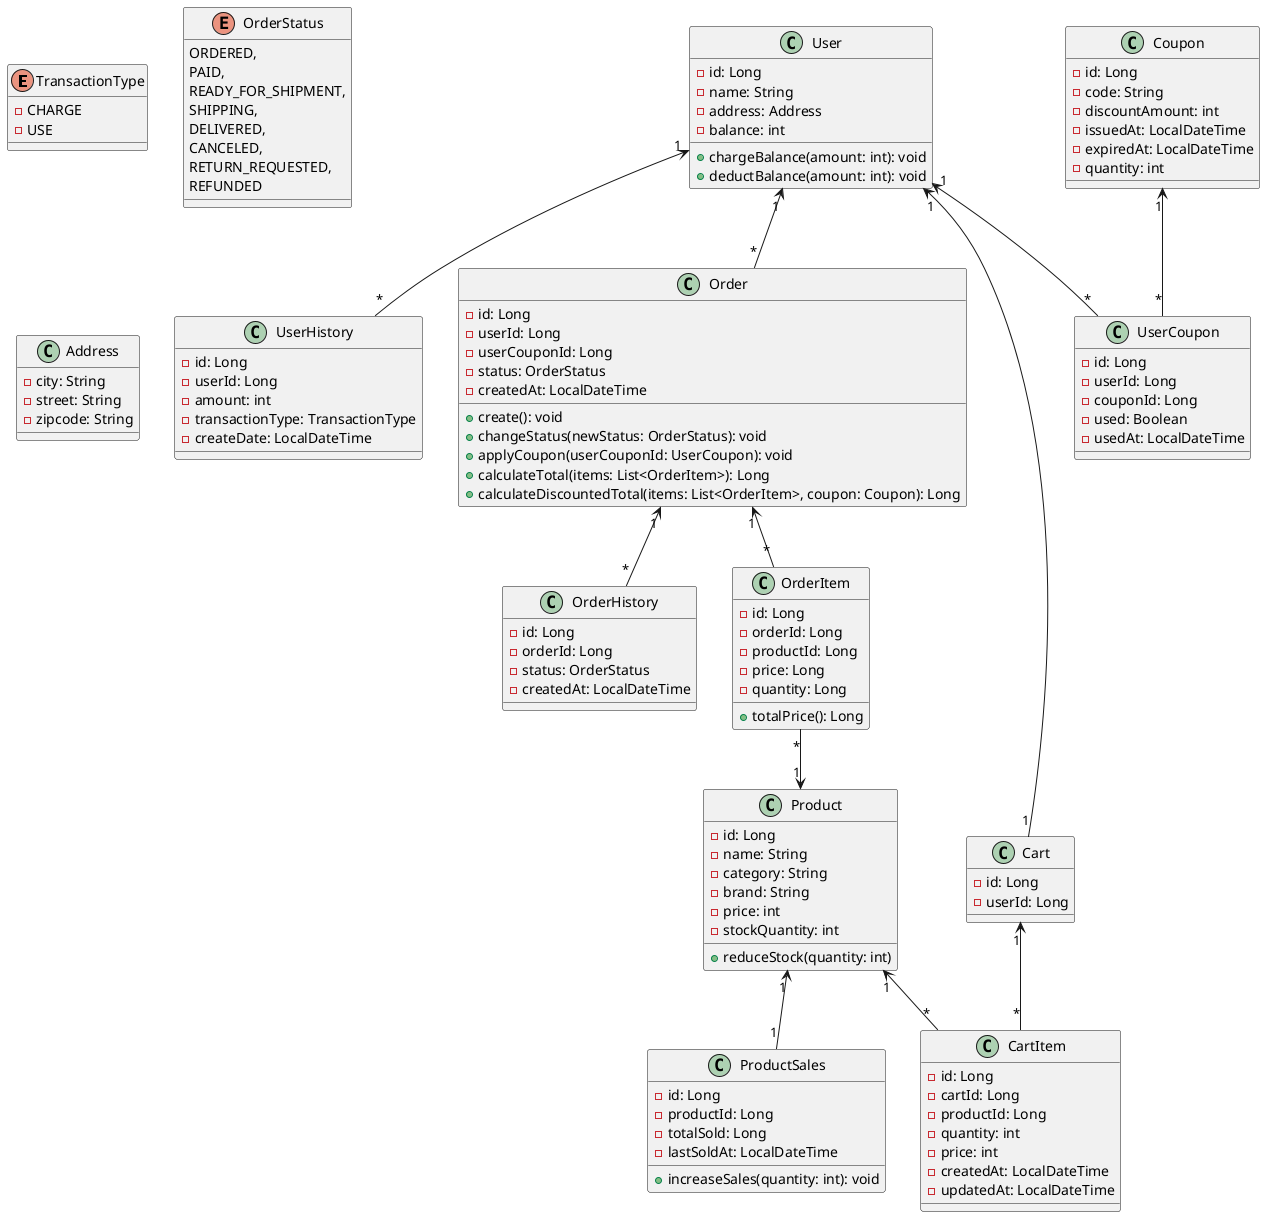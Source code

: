 @startuml

enum TransactionType {
    - CHARGE
    - USE
}

enum OrderStatus {
    ORDERED,
    PAID,
    READY_FOR_SHIPMENT,
    SHIPPING,
    DELIVERED,
    CANCELED,
    RETURN_REQUESTED,
    REFUNDED
}

class User {
    - id: Long
    - name: String
    - address: Address
    - balance: int
    + chargeBalance(amount: int): void
    + deductBalance(amount: int): void
}

class UserHistory {
    - id: Long
    - userId: Long
    - amount: int
    - transactionType: TransactionType
    - createDate: LocalDateTime
}

class Address {
    - city: String
    - street: String
    - zipcode: String
}

class Coupon {
    - id: Long
    - code: String
    - discountAmount: int
    - issuedAt: LocalDateTime
    - expiredAt: LocalDateTime
    - quantity: int
}

class UserCoupon {
    - id: Long
    - userId: Long
    - couponId: Long
    - used: Boolean
    - usedAt: LocalDateTime
}

class Order {
    - id: Long
    - userId: Long
    - userCouponId: Long
    - status: OrderStatus
    - createdAt: LocalDateTime
    + create(): void
    + changeStatus(newStatus: OrderStatus): void
    + applyCoupon(userCouponId: UserCoupon): void
    + calculateTotal(items: List<OrderItem>): Long
    + calculateDiscountedTotal(items: List<OrderItem>, coupon: Coupon): Long
}

class OrderHistory {
    - id: Long
    - orderId: Long
    - status: OrderStatus
    - createdAt: LocalDateTime
}

class OrderItem {
    - id: Long
    - orderId: Long
    - productId: Long
    - price: Long
    - quantity: Long
    + totalPrice(): Long
}

class Product {
    - id: Long
    - name: String
    - category: String
    - brand: String
    - price: int
    - stockQuantity: int
    + reduceStock(quantity: int)
}

' 판매량을 조회를 위해 분리
class ProductSales {
    - id: Long
    - productId: Long
    - totalSold: Long
    - lastSoldAt: LocalDateTime
    + increaseSales(quantity: int): void
}

class Cart {
    - id: Long
    - userId: Long
}

class CartItem {
    - id: Long
    - cartId: Long
    - productId: Long
    - quantity: int
    - price: int
    - createdAt: LocalDateTime
    - updatedAt: LocalDateTime
}

' 관계 정의
User "1" <-- "*" UserHistory
User "1" <-- "*" UserCoupon
Coupon "1" <-- "*" UserCoupon

User "1" <-- "*" Order
Order "1" <-- "*" OrderItem
OrderItem "*" --> "1" Product
Order "1" <-- "*" OrderHistory

Product "1" <-- "1" ProductSales

User "1" <-- "1" Cart
Cart "1" <-- "*" CartItem
Product "1" <-- "*" CartItem

@enduml
